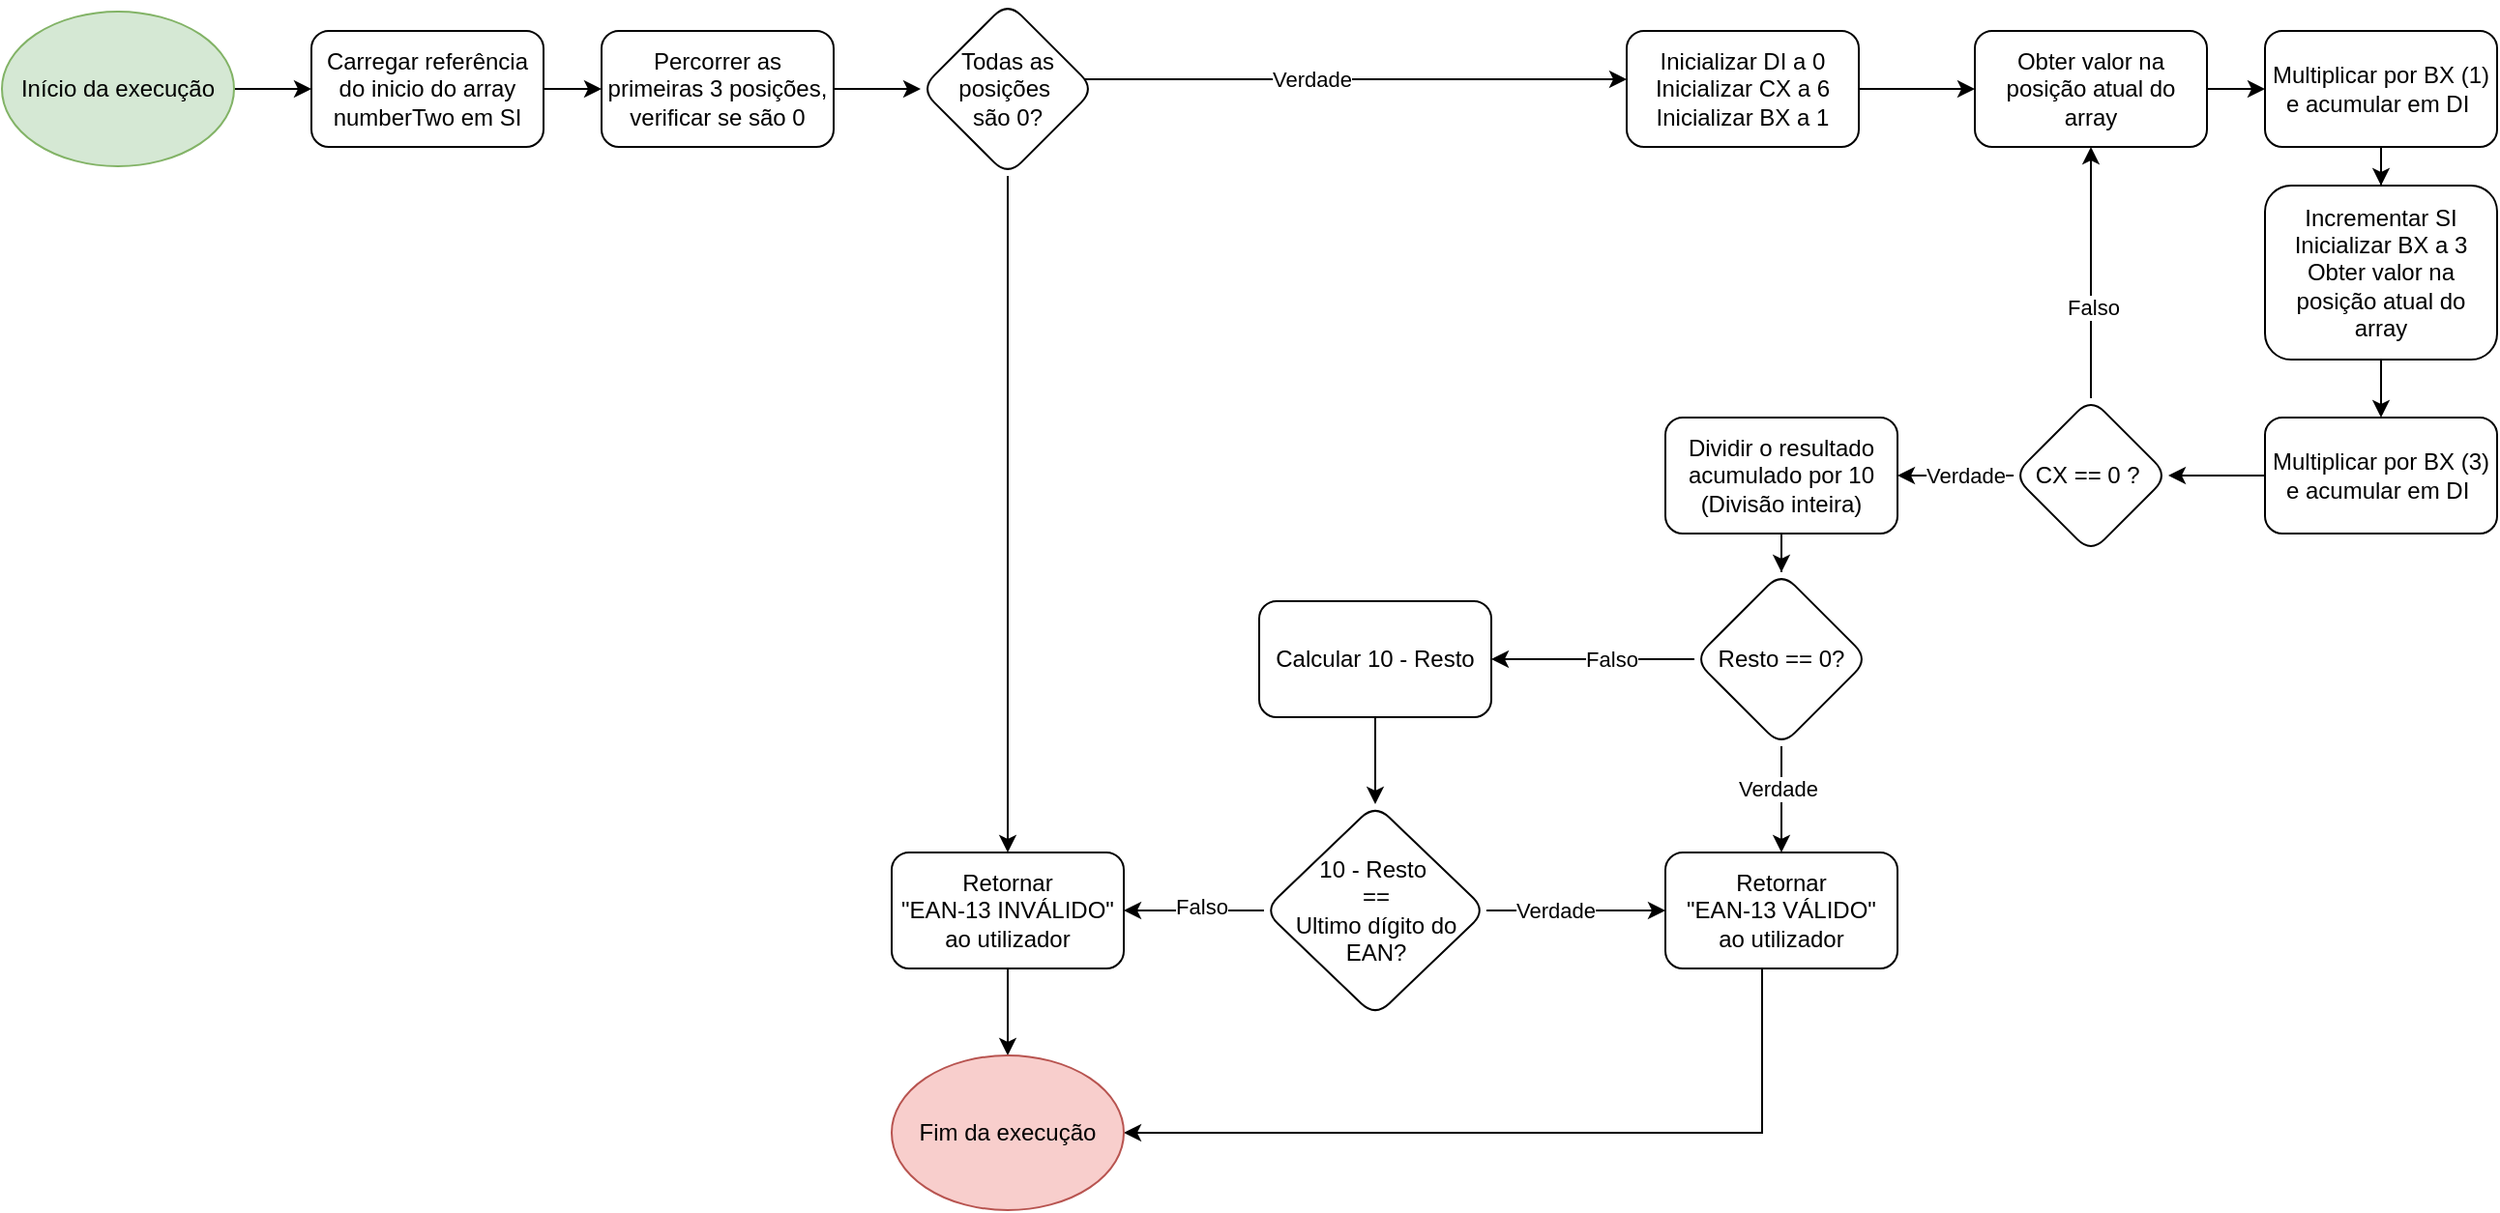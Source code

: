 <mxfile version="26.0.2">
  <diagram name="Página-1" id="wZhbJhjgHKAy0YQI9nk2">
    <mxGraphModel dx="3033" dy="1200" grid="1" gridSize="10" guides="1" tooltips="1" connect="1" arrows="1" fold="1" page="1" pageScale="1" pageWidth="827" pageHeight="1169" math="0" shadow="0">
      <root>
        <mxCell id="0" />
        <mxCell id="1" parent="0" />
        <mxCell id="jXFTsY7ZDMr-N6JPw_hK-3" value="" style="edgeStyle=orthogonalEdgeStyle;rounded=0;orthogonalLoop=1;jettySize=auto;html=1;" edge="1" parent="1" source="jXFTsY7ZDMr-N6JPw_hK-1" target="jXFTsY7ZDMr-N6JPw_hK-2">
          <mxGeometry relative="1" as="geometry" />
        </mxCell>
        <mxCell id="jXFTsY7ZDMr-N6JPw_hK-1" value="Início da execução" style="ellipse;whiteSpace=wrap;html=1;fillColor=#d5e8d4;strokeColor=#82b366;" vertex="1" parent="1">
          <mxGeometry x="-610" y="360" width="120" height="80" as="geometry" />
        </mxCell>
        <mxCell id="jXFTsY7ZDMr-N6JPw_hK-14" value="" style="edgeStyle=orthogonalEdgeStyle;rounded=0;orthogonalLoop=1;jettySize=auto;html=1;" edge="1" parent="1" source="jXFTsY7ZDMr-N6JPw_hK-2" target="jXFTsY7ZDMr-N6JPw_hK-13">
          <mxGeometry relative="1" as="geometry" />
        </mxCell>
        <mxCell id="jXFTsY7ZDMr-N6JPw_hK-2" value="Carregar referência do inicio do array numberTwo em SI" style="rounded=1;whiteSpace=wrap;html=1;" vertex="1" parent="1">
          <mxGeometry x="-450" y="370" width="120" height="60" as="geometry" />
        </mxCell>
        <mxCell id="jXFTsY7ZDMr-N6JPw_hK-9" value="" style="edgeStyle=orthogonalEdgeStyle;rounded=0;orthogonalLoop=1;jettySize=auto;html=1;" edge="1" parent="1" source="jXFTsY7ZDMr-N6JPw_hK-6" target="jXFTsY7ZDMr-N6JPw_hK-8">
          <mxGeometry relative="1" as="geometry">
            <Array as="points">
              <mxPoint x="210" y="395" />
              <mxPoint x="210" y="395" />
            </Array>
          </mxGeometry>
        </mxCell>
        <mxCell id="jXFTsY7ZDMr-N6JPw_hK-10" value="Verdade" style="edgeLabel;html=1;align=center;verticalAlign=middle;resizable=0;points=[];" vertex="1" connectable="0" parent="jXFTsY7ZDMr-N6JPw_hK-9">
          <mxGeometry x="-0.167" relative="1" as="geometry">
            <mxPoint as="offset" />
          </mxGeometry>
        </mxCell>
        <mxCell id="jXFTsY7ZDMr-N6JPw_hK-48" style="edgeStyle=orthogonalEdgeStyle;rounded=0;orthogonalLoop=1;jettySize=auto;html=1;entryX=0.5;entryY=0;entryDx=0;entryDy=0;" edge="1" parent="1" source="jXFTsY7ZDMr-N6JPw_hK-6" target="jXFTsY7ZDMr-N6JPw_hK-39">
          <mxGeometry relative="1" as="geometry">
            <mxPoint x="100" y="930" as="targetPoint" />
          </mxGeometry>
        </mxCell>
        <mxCell id="jXFTsY7ZDMr-N6JPw_hK-6" value="Todas as posições&amp;nbsp;&lt;div&gt;são 0?&lt;/div&gt;" style="rhombus;whiteSpace=wrap;html=1;rounded=1;" vertex="1" parent="1">
          <mxGeometry x="-135" y="355" width="90" height="90" as="geometry" />
        </mxCell>
        <mxCell id="jXFTsY7ZDMr-N6JPw_hK-12" value="" style="edgeStyle=orthogonalEdgeStyle;rounded=0;orthogonalLoop=1;jettySize=auto;html=1;" edge="1" parent="1" source="jXFTsY7ZDMr-N6JPw_hK-8" target="jXFTsY7ZDMr-N6JPw_hK-11">
          <mxGeometry relative="1" as="geometry" />
        </mxCell>
        <mxCell id="jXFTsY7ZDMr-N6JPw_hK-8" value="Inicializar DI a 0&lt;div&gt;Inicializar CX a 6&lt;/div&gt;&lt;div&gt;Inicializar BX a 1&lt;/div&gt;" style="whiteSpace=wrap;html=1;rounded=1;" vertex="1" parent="1">
          <mxGeometry x="230" y="370" width="120" height="60" as="geometry" />
        </mxCell>
        <mxCell id="jXFTsY7ZDMr-N6JPw_hK-17" value="" style="edgeStyle=orthogonalEdgeStyle;rounded=0;orthogonalLoop=1;jettySize=auto;html=1;" edge="1" parent="1" source="jXFTsY7ZDMr-N6JPw_hK-11" target="jXFTsY7ZDMr-N6JPw_hK-16">
          <mxGeometry relative="1" as="geometry" />
        </mxCell>
        <mxCell id="jXFTsY7ZDMr-N6JPw_hK-11" value="Obter valor na posição atual do array" style="whiteSpace=wrap;html=1;rounded=1;" vertex="1" parent="1">
          <mxGeometry x="410" y="370" width="120" height="60" as="geometry" />
        </mxCell>
        <mxCell id="jXFTsY7ZDMr-N6JPw_hK-15" value="" style="edgeStyle=orthogonalEdgeStyle;rounded=0;orthogonalLoop=1;jettySize=auto;html=1;" edge="1" parent="1" source="jXFTsY7ZDMr-N6JPw_hK-13" target="jXFTsY7ZDMr-N6JPw_hK-6">
          <mxGeometry relative="1" as="geometry" />
        </mxCell>
        <mxCell id="jXFTsY7ZDMr-N6JPw_hK-13" value="Percorrer as primeiras 3 posições, verificar se são 0" style="whiteSpace=wrap;html=1;rounded=1;" vertex="1" parent="1">
          <mxGeometry x="-300" y="370" width="120" height="60" as="geometry" />
        </mxCell>
        <mxCell id="jXFTsY7ZDMr-N6JPw_hK-19" value="" style="edgeStyle=orthogonalEdgeStyle;rounded=0;orthogonalLoop=1;jettySize=auto;html=1;" edge="1" parent="1" source="jXFTsY7ZDMr-N6JPw_hK-16" target="jXFTsY7ZDMr-N6JPw_hK-18">
          <mxGeometry relative="1" as="geometry" />
        </mxCell>
        <mxCell id="jXFTsY7ZDMr-N6JPw_hK-16" value="Multiplicar por BX (1) e acumular em DI&amp;nbsp;" style="whiteSpace=wrap;html=1;rounded=1;" vertex="1" parent="1">
          <mxGeometry x="560" y="370" width="120" height="60" as="geometry" />
        </mxCell>
        <mxCell id="jXFTsY7ZDMr-N6JPw_hK-21" value="" style="edgeStyle=orthogonalEdgeStyle;rounded=0;orthogonalLoop=1;jettySize=auto;html=1;" edge="1" parent="1" source="jXFTsY7ZDMr-N6JPw_hK-18" target="jXFTsY7ZDMr-N6JPw_hK-20">
          <mxGeometry relative="1" as="geometry" />
        </mxCell>
        <mxCell id="jXFTsY7ZDMr-N6JPw_hK-18" value="Incrementar SI&lt;div&gt;Inicializar BX a 3&lt;br&gt;&lt;div&gt;Obter valor na posição atual do array&lt;/div&gt;&lt;/div&gt;" style="whiteSpace=wrap;html=1;rounded=1;" vertex="1" parent="1">
          <mxGeometry x="560" y="450" width="120" height="90" as="geometry" />
        </mxCell>
        <mxCell id="jXFTsY7ZDMr-N6JPw_hK-23" value="" style="edgeStyle=orthogonalEdgeStyle;rounded=0;orthogonalLoop=1;jettySize=auto;html=1;" edge="1" parent="1" source="jXFTsY7ZDMr-N6JPw_hK-20" target="jXFTsY7ZDMr-N6JPw_hK-22">
          <mxGeometry relative="1" as="geometry" />
        </mxCell>
        <mxCell id="jXFTsY7ZDMr-N6JPw_hK-20" value="Multiplicar por BX (3) e acumular em DI&amp;nbsp;" style="whiteSpace=wrap;html=1;rounded=1;" vertex="1" parent="1">
          <mxGeometry x="560" y="570" width="120" height="60" as="geometry" />
        </mxCell>
        <mxCell id="jXFTsY7ZDMr-N6JPw_hK-24" style="edgeStyle=orthogonalEdgeStyle;rounded=0;orthogonalLoop=1;jettySize=auto;html=1;entryX=0.5;entryY=1;entryDx=0;entryDy=0;" edge="1" parent="1" source="jXFTsY7ZDMr-N6JPw_hK-22" target="jXFTsY7ZDMr-N6JPw_hK-11">
          <mxGeometry relative="1" as="geometry" />
        </mxCell>
        <mxCell id="jXFTsY7ZDMr-N6JPw_hK-25" value="Falso" style="edgeLabel;html=1;align=center;verticalAlign=middle;resizable=0;points=[];" vertex="1" connectable="0" parent="jXFTsY7ZDMr-N6JPw_hK-24">
          <mxGeometry x="-0.269" y="-1" relative="1" as="geometry">
            <mxPoint as="offset" />
          </mxGeometry>
        </mxCell>
        <mxCell id="jXFTsY7ZDMr-N6JPw_hK-27" value="" style="edgeStyle=orthogonalEdgeStyle;rounded=0;orthogonalLoop=1;jettySize=auto;html=1;" edge="1" parent="1" source="jXFTsY7ZDMr-N6JPw_hK-22" target="jXFTsY7ZDMr-N6JPw_hK-26">
          <mxGeometry relative="1" as="geometry" />
        </mxCell>
        <mxCell id="jXFTsY7ZDMr-N6JPw_hK-28" value="Verdade" style="edgeLabel;html=1;align=center;verticalAlign=middle;resizable=0;points=[];" vertex="1" connectable="0" parent="jXFTsY7ZDMr-N6JPw_hK-27">
          <mxGeometry x="-0.167" relative="1" as="geometry">
            <mxPoint as="offset" />
          </mxGeometry>
        </mxCell>
        <mxCell id="jXFTsY7ZDMr-N6JPw_hK-22" value="CX == 0 ?&amp;nbsp;" style="rhombus;whiteSpace=wrap;html=1;rounded=1;" vertex="1" parent="1">
          <mxGeometry x="430" y="560" width="80" height="80" as="geometry" />
        </mxCell>
        <mxCell id="jXFTsY7ZDMr-N6JPw_hK-30" value="" style="edgeStyle=orthogonalEdgeStyle;rounded=0;orthogonalLoop=1;jettySize=auto;html=1;" edge="1" parent="1" source="jXFTsY7ZDMr-N6JPw_hK-26" target="jXFTsY7ZDMr-N6JPw_hK-29">
          <mxGeometry relative="1" as="geometry" />
        </mxCell>
        <mxCell id="jXFTsY7ZDMr-N6JPw_hK-26" value="Dividir o resultado&lt;div&gt;acumulado por 10&lt;/div&gt;&lt;div&gt;(Divisão inteira)&lt;/div&gt;" style="whiteSpace=wrap;html=1;rounded=1;" vertex="1" parent="1">
          <mxGeometry x="250" y="570" width="120" height="60" as="geometry" />
        </mxCell>
        <mxCell id="jXFTsY7ZDMr-N6JPw_hK-32" value="" style="edgeStyle=orthogonalEdgeStyle;rounded=0;orthogonalLoop=1;jettySize=auto;html=1;" edge="1" parent="1" source="jXFTsY7ZDMr-N6JPw_hK-29" target="jXFTsY7ZDMr-N6JPw_hK-31">
          <mxGeometry relative="1" as="geometry" />
        </mxCell>
        <mxCell id="jXFTsY7ZDMr-N6JPw_hK-35" value="Falso" style="edgeLabel;html=1;align=center;verticalAlign=middle;resizable=0;points=[];" vertex="1" connectable="0" parent="jXFTsY7ZDMr-N6JPw_hK-32">
          <mxGeometry x="-0.128" y="2" relative="1" as="geometry">
            <mxPoint x="3" y="-2" as="offset" />
          </mxGeometry>
        </mxCell>
        <mxCell id="jXFTsY7ZDMr-N6JPw_hK-34" value="" style="edgeStyle=orthogonalEdgeStyle;rounded=0;orthogonalLoop=1;jettySize=auto;html=1;" edge="1" parent="1" source="jXFTsY7ZDMr-N6JPw_hK-29" target="jXFTsY7ZDMr-N6JPw_hK-33">
          <mxGeometry relative="1" as="geometry" />
        </mxCell>
        <mxCell id="jXFTsY7ZDMr-N6JPw_hK-36" value="Verdade" style="edgeLabel;html=1;align=center;verticalAlign=middle;resizable=0;points=[];" vertex="1" connectable="0" parent="jXFTsY7ZDMr-N6JPw_hK-34">
          <mxGeometry x="-0.143" y="-2" relative="1" as="geometry">
            <mxPoint y="-2" as="offset" />
          </mxGeometry>
        </mxCell>
        <mxCell id="jXFTsY7ZDMr-N6JPw_hK-29" value="Resto == 0?" style="rhombus;whiteSpace=wrap;html=1;rounded=1;" vertex="1" parent="1">
          <mxGeometry x="265" y="650" width="90" height="90" as="geometry" />
        </mxCell>
        <mxCell id="jXFTsY7ZDMr-N6JPw_hK-45" value="" style="edgeStyle=orthogonalEdgeStyle;rounded=0;orthogonalLoop=1;jettySize=auto;html=1;" edge="1" parent="1" source="jXFTsY7ZDMr-N6JPw_hK-31" target="jXFTsY7ZDMr-N6JPw_hK-37">
          <mxGeometry relative="1" as="geometry" />
        </mxCell>
        <mxCell id="jXFTsY7ZDMr-N6JPw_hK-31" value="Calcular 10 - Resto" style="whiteSpace=wrap;html=1;rounded=1;" vertex="1" parent="1">
          <mxGeometry x="40" y="665" width="120" height="60" as="geometry" />
        </mxCell>
        <mxCell id="jXFTsY7ZDMr-N6JPw_hK-46" style="edgeStyle=orthogonalEdgeStyle;rounded=0;orthogonalLoop=1;jettySize=auto;html=1;entryX=1;entryY=0.5;entryDx=0;entryDy=0;" edge="1" parent="1" source="jXFTsY7ZDMr-N6JPw_hK-33" target="jXFTsY7ZDMr-N6JPw_hK-43">
          <mxGeometry relative="1" as="geometry">
            <Array as="points">
              <mxPoint x="300" y="940" />
            </Array>
          </mxGeometry>
        </mxCell>
        <mxCell id="jXFTsY7ZDMr-N6JPw_hK-33" value="Retornar&lt;div&gt;&quot;EAN-13 VÁLIDO&quot;&lt;/div&gt;&lt;div&gt;ao utilizador&lt;/div&gt;" style="whiteSpace=wrap;html=1;rounded=1;" vertex="1" parent="1">
          <mxGeometry x="250" y="795" width="120" height="60" as="geometry" />
        </mxCell>
        <mxCell id="jXFTsY7ZDMr-N6JPw_hK-40" value="" style="edgeStyle=orthogonalEdgeStyle;rounded=0;orthogonalLoop=1;jettySize=auto;html=1;" edge="1" parent="1" source="jXFTsY7ZDMr-N6JPw_hK-37" target="jXFTsY7ZDMr-N6JPw_hK-39">
          <mxGeometry relative="1" as="geometry" />
        </mxCell>
        <mxCell id="jXFTsY7ZDMr-N6JPw_hK-44" value="Falso" style="edgeLabel;html=1;align=center;verticalAlign=middle;resizable=0;points=[];" vertex="1" connectable="0" parent="jXFTsY7ZDMr-N6JPw_hK-40">
          <mxGeometry x="-0.097" y="-2" relative="1" as="geometry">
            <mxPoint as="offset" />
          </mxGeometry>
        </mxCell>
        <mxCell id="jXFTsY7ZDMr-N6JPw_hK-47" value="" style="edgeStyle=orthogonalEdgeStyle;rounded=0;orthogonalLoop=1;jettySize=auto;html=1;" edge="1" parent="1" source="jXFTsY7ZDMr-N6JPw_hK-37" target="jXFTsY7ZDMr-N6JPw_hK-33">
          <mxGeometry relative="1" as="geometry" />
        </mxCell>
        <mxCell id="jXFTsY7ZDMr-N6JPw_hK-49" value="Verdade" style="edgeLabel;html=1;align=center;verticalAlign=middle;resizable=0;points=[];" vertex="1" connectable="0" parent="jXFTsY7ZDMr-N6JPw_hK-47">
          <mxGeometry x="-0.336" relative="1" as="geometry">
            <mxPoint x="5" as="offset" />
          </mxGeometry>
        </mxCell>
        <mxCell id="jXFTsY7ZDMr-N6JPw_hK-37" value="10 - Resto&amp;nbsp;&lt;div&gt;==&lt;/div&gt;&lt;div&gt;Ultimo dígito do EAN?&lt;/div&gt;" style="rhombus;whiteSpace=wrap;html=1;rounded=1;" vertex="1" parent="1">
          <mxGeometry x="42.5" y="770" width="115" height="110" as="geometry" />
        </mxCell>
        <mxCell id="jXFTsY7ZDMr-N6JPw_hK-42" value="" style="edgeStyle=orthogonalEdgeStyle;rounded=0;orthogonalLoop=1;jettySize=auto;html=1;entryX=0.5;entryY=0;entryDx=0;entryDy=0;" edge="1" parent="1" source="jXFTsY7ZDMr-N6JPw_hK-39" target="jXFTsY7ZDMr-N6JPw_hK-43">
          <mxGeometry relative="1" as="geometry">
            <mxPoint x="112.5" y="850" as="targetPoint" />
          </mxGeometry>
        </mxCell>
        <mxCell id="jXFTsY7ZDMr-N6JPw_hK-39" value="Retornar&lt;div&gt;&quot;EAN-13 INVÁLIDO&quot;&lt;/div&gt;&lt;div&gt;ao utilizador&lt;/div&gt;" style="whiteSpace=wrap;html=1;rounded=1;" vertex="1" parent="1">
          <mxGeometry x="-150" y="795" width="120" height="60" as="geometry" />
        </mxCell>
        <mxCell id="jXFTsY7ZDMr-N6JPw_hK-43" value="Fim da execução" style="ellipse;whiteSpace=wrap;html=1;fillColor=#f8cecc;strokeColor=#b85450;" vertex="1" parent="1">
          <mxGeometry x="-150" y="900" width="120" height="80" as="geometry" />
        </mxCell>
      </root>
    </mxGraphModel>
  </diagram>
</mxfile>
